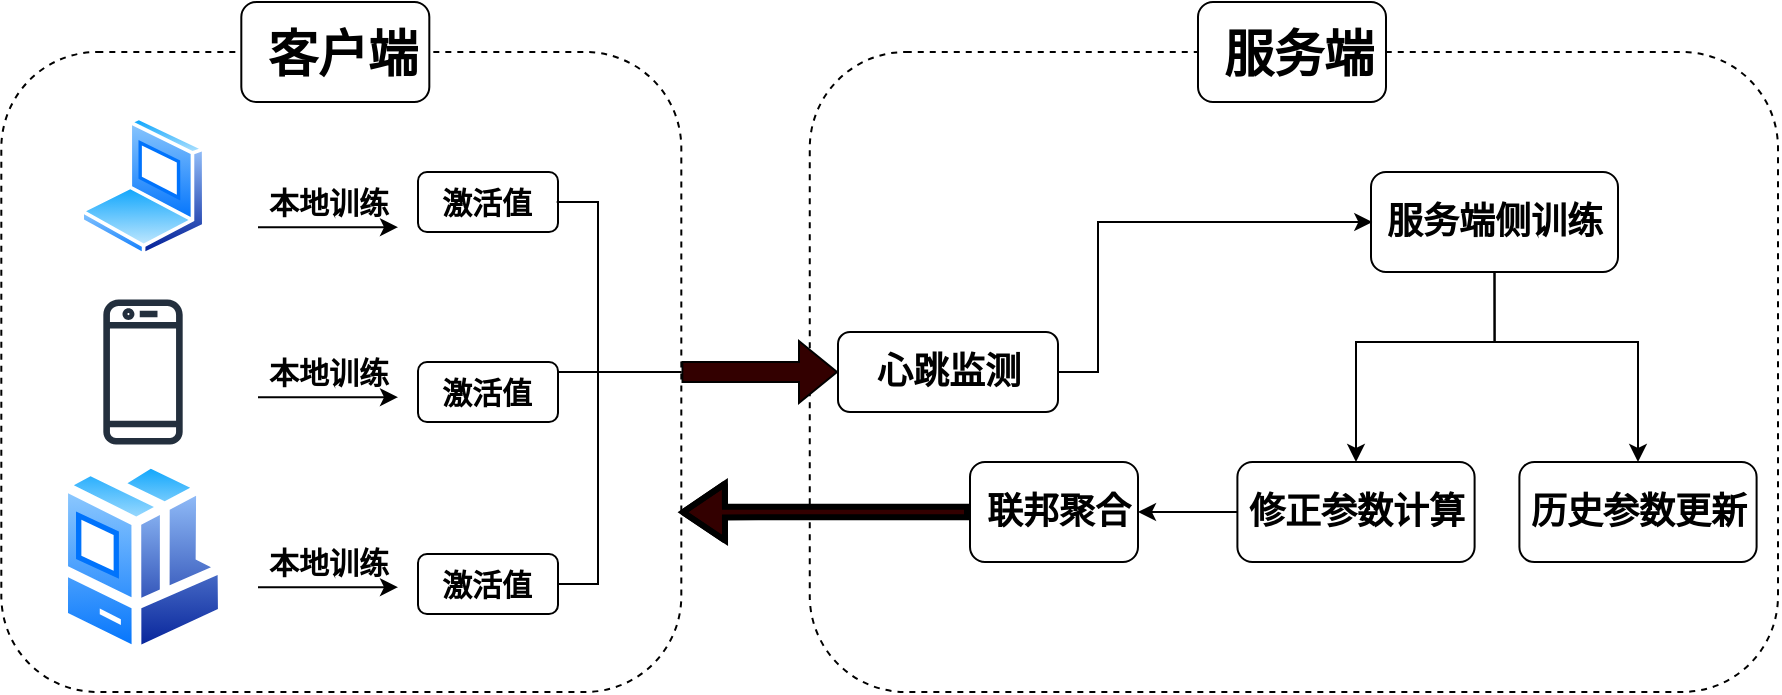 <mxfile version="27.0.3">
  <diagram name="第 1 页" id="VJqGpHK_hBU0YjldIxZ_">
    <mxGraphModel dx="1957" dy="2934" grid="1" gridSize="10" guides="1" tooltips="1" connect="1" arrows="1" fold="1" page="1" pageScale="1" pageWidth="827" pageHeight="1169" math="0" shadow="0">
      <root>
        <mxCell id="0" />
        <mxCell id="1" parent="0" />
        <mxCell id="blgkgGkyqvTxpVyRCeMW-335" value="" style="rounded=1;whiteSpace=wrap;html=1;dashed=1;" vertex="1" parent="1">
          <mxGeometry x="195.88" y="-1155" width="484.12" height="320" as="geometry" />
        </mxCell>
        <mxCell id="blgkgGkyqvTxpVyRCeMW-338" style="edgeStyle=orthogonalEdgeStyle;rounded=0;orthogonalLoop=1;jettySize=auto;html=1;exitX=1;exitY=0.5;exitDx=0;exitDy=0;entryX=0;entryY=0.5;entryDx=0;entryDy=0;shape=flexArrow;fillColor=light-dark(#330000,#330000);" edge="1" parent="1" source="blgkgGkyqvTxpVyRCeMW-333" target="blgkgGkyqvTxpVyRCeMW-287">
          <mxGeometry relative="1" as="geometry">
            <Array as="points" />
          </mxGeometry>
        </mxCell>
        <mxCell id="blgkgGkyqvTxpVyRCeMW-333" value="" style="rounded=1;whiteSpace=wrap;html=1;dashed=1;" vertex="1" parent="1">
          <mxGeometry x="-208.34" y="-1155" width="340" height="320" as="geometry" />
        </mxCell>
        <mxCell id="blgkgGkyqvTxpVyRCeMW-289" value="" style="group" vertex="1" connectable="0" parent="1">
          <mxGeometry x="170" y="-975" width="200" height="75" as="geometry" />
        </mxCell>
        <mxCell id="blgkgGkyqvTxpVyRCeMW-285" value="" style="group" vertex="1" connectable="0" parent="blgkgGkyqvTxpVyRCeMW-289">
          <mxGeometry x="100" y="25" width="100" height="50" as="geometry" />
        </mxCell>
        <mxCell id="blgkgGkyqvTxpVyRCeMW-284" value="" style="rounded=1;whiteSpace=wrap;html=1;" vertex="1" parent="blgkgGkyqvTxpVyRCeMW-285">
          <mxGeometry x="6" width="84" height="50" as="geometry" />
        </mxCell>
        <mxCell id="blgkgGkyqvTxpVyRCeMW-250" value="&lt;span style=&quot;font-size: 18px;&quot;&gt;&lt;b&gt;联邦聚合&lt;/b&gt;&lt;/span&gt;" style="text;html=1;align=center;verticalAlign=middle;resizable=0;points=[];autosize=1;strokeColor=none;fillColor=none;fontFamily=Helvetica;fontSize=11;fontColor=default;labelBackgroundColor=default;" vertex="1" parent="blgkgGkyqvTxpVyRCeMW-285">
          <mxGeometry y="5" width="100" height="40" as="geometry" />
        </mxCell>
        <mxCell id="blgkgGkyqvTxpVyRCeMW-296" value="" style="image;aspect=fixed;perimeter=ellipsePerimeter;html=1;align=center;shadow=0;dashed=0;spacingTop=3;image=img/lib/active_directory/laptop_client.svg;" vertex="1" parent="1">
          <mxGeometry x="-169" y="-1122.86" width="63" height="70" as="geometry" />
        </mxCell>
        <mxCell id="blgkgGkyqvTxpVyRCeMW-297" value="" style="sketch=0;outlineConnect=0;fontColor=#232F3E;gradientColor=none;fillColor=#232F3D;strokeColor=none;dashed=0;verticalLabelPosition=bottom;verticalAlign=top;align=center;html=1;fontSize=12;fontStyle=0;aspect=fixed;pointerEvents=1;shape=mxgraph.aws4.mobile_client;" vertex="1" parent="1">
          <mxGeometry x="-157.34" y="-1032.74" width="39.68" height="75.48" as="geometry" />
        </mxCell>
        <mxCell id="blgkgGkyqvTxpVyRCeMW-298" value="" style="image;aspect=fixed;perimeter=ellipsePerimeter;html=1;align=center;shadow=0;dashed=0;spacingTop=3;image=img/lib/active_directory/workstation_client.svg;" vertex="1" parent="1">
          <mxGeometry x="-180" y="-952.26" width="85" height="100" as="geometry" />
        </mxCell>
        <mxCell id="blgkgGkyqvTxpVyRCeMW-306" value="" style="group" vertex="1" connectable="0" parent="1">
          <mxGeometry x="210.0" y="-1015" width="110" height="40" as="geometry" />
        </mxCell>
        <mxCell id="blgkgGkyqvTxpVyRCeMW-287" value="" style="rounded=1;whiteSpace=wrap;html=1;" vertex="1" parent="blgkgGkyqvTxpVyRCeMW-306">
          <mxGeometry width="110" height="40" as="geometry" />
        </mxCell>
        <mxCell id="blgkgGkyqvTxpVyRCeMW-288" value="&lt;span style=&quot;font-size: 18px;&quot;&gt;&lt;b&gt;心跳监测&lt;/b&gt;&lt;/span&gt;" style="text;html=1;align=center;verticalAlign=middle;resizable=0;points=[];autosize=1;strokeColor=none;fillColor=none;fontFamily=Helvetica;fontSize=11;fontColor=default;labelBackgroundColor=default;" vertex="1" parent="blgkgGkyqvTxpVyRCeMW-306">
          <mxGeometry x="5.0" width="100" height="40" as="geometry" />
        </mxCell>
        <mxCell id="blgkgGkyqvTxpVyRCeMW-310" value="" style="group" vertex="1" connectable="0" parent="1">
          <mxGeometry x="-85" y="-1095" width="80" height="30" as="geometry" />
        </mxCell>
        <mxCell id="blgkgGkyqvTxpVyRCeMW-308" value="" style="endArrow=classic;html=1;rounded=0;" edge="1" parent="blgkgGkyqvTxpVyRCeMW-310">
          <mxGeometry width="50" height="50" relative="1" as="geometry">
            <mxPoint x="5" y="27.6" as="sourcePoint" />
            <mxPoint x="75" y="27.6" as="targetPoint" />
          </mxGeometry>
        </mxCell>
        <mxCell id="blgkgGkyqvTxpVyRCeMW-309" value="&lt;b&gt;&lt;font style=&quot;font-size: 15px;&quot;&gt;本地训练&lt;/font&gt;&lt;/b&gt;" style="text;html=1;align=center;verticalAlign=middle;resizable=0;points=[];autosize=1;strokeColor=none;fillColor=none;" vertex="1" parent="blgkgGkyqvTxpVyRCeMW-310">
          <mxGeometry width="80" height="30" as="geometry" />
        </mxCell>
        <mxCell id="blgkgGkyqvTxpVyRCeMW-311" value="" style="group" vertex="1" connectable="0" parent="1">
          <mxGeometry x="-85" y="-1010" width="80" height="30" as="geometry" />
        </mxCell>
        <mxCell id="blgkgGkyqvTxpVyRCeMW-312" value="" style="endArrow=classic;html=1;rounded=0;" edge="1" parent="blgkgGkyqvTxpVyRCeMW-311">
          <mxGeometry width="50" height="50" relative="1" as="geometry">
            <mxPoint x="5" y="27.6" as="sourcePoint" />
            <mxPoint x="75" y="27.6" as="targetPoint" />
          </mxGeometry>
        </mxCell>
        <mxCell id="blgkgGkyqvTxpVyRCeMW-313" value="&lt;b&gt;&lt;font style=&quot;font-size: 15px;&quot;&gt;本地训练&lt;/font&gt;&lt;/b&gt;" style="text;html=1;align=center;verticalAlign=middle;resizable=0;points=[];autosize=1;strokeColor=none;fillColor=none;" vertex="1" parent="blgkgGkyqvTxpVyRCeMW-311">
          <mxGeometry width="80" height="30" as="geometry" />
        </mxCell>
        <mxCell id="blgkgGkyqvTxpVyRCeMW-314" value="" style="group" vertex="1" connectable="0" parent="1">
          <mxGeometry x="-85" y="-915" width="80" height="30" as="geometry" />
        </mxCell>
        <mxCell id="blgkgGkyqvTxpVyRCeMW-315" value="" style="endArrow=classic;html=1;rounded=0;" edge="1" parent="blgkgGkyqvTxpVyRCeMW-314">
          <mxGeometry width="50" height="50" relative="1" as="geometry">
            <mxPoint x="5" y="27.6" as="sourcePoint" />
            <mxPoint x="75" y="27.6" as="targetPoint" />
          </mxGeometry>
        </mxCell>
        <mxCell id="blgkgGkyqvTxpVyRCeMW-316" value="&lt;b&gt;&lt;font style=&quot;font-size: 15px;&quot;&gt;本地训练&lt;/font&gt;&lt;/b&gt;" style="text;html=1;align=center;verticalAlign=middle;resizable=0;points=[];autosize=1;strokeColor=none;fillColor=none;" vertex="1" parent="blgkgGkyqvTxpVyRCeMW-314">
          <mxGeometry width="80" height="30" as="geometry" />
        </mxCell>
        <mxCell id="blgkgGkyqvTxpVyRCeMW-317" value="" style="group" vertex="1" connectable="0" parent="1">
          <mxGeometry y="-1095" width="110" height="30" as="geometry" />
        </mxCell>
        <mxCell id="blgkgGkyqvTxpVyRCeMW-323" value="" style="group" vertex="1" connectable="0" parent="blgkgGkyqvTxpVyRCeMW-317">
          <mxGeometry x="-1" width="71" height="30" as="geometry" />
        </mxCell>
        <mxCell id="blgkgGkyqvTxpVyRCeMW-318" value="" style="rounded=1;whiteSpace=wrap;html=1;" vertex="1" parent="blgkgGkyqvTxpVyRCeMW-323">
          <mxGeometry x="1" width="70" height="30" as="geometry" />
        </mxCell>
        <mxCell id="blgkgGkyqvTxpVyRCeMW-319" value="&lt;b style=&quot;&quot;&gt;&lt;font style=&quot;font-size: 15px;&quot;&gt;激活值&lt;/font&gt;&lt;/b&gt;" style="text;html=1;align=center;verticalAlign=middle;resizable=0;points=[];autosize=1;strokeColor=none;fillColor=none;fontFamily=Helvetica;fontSize=11;fontColor=default;labelBackgroundColor=default;" vertex="1" parent="blgkgGkyqvTxpVyRCeMW-323">
          <mxGeometry width="70" height="30" as="geometry" />
        </mxCell>
        <mxCell id="blgkgGkyqvTxpVyRCeMW-325" value="" style="group" vertex="1" connectable="0" parent="1">
          <mxGeometry y="-1000" width="110" height="30" as="geometry" />
        </mxCell>
        <mxCell id="blgkgGkyqvTxpVyRCeMW-326" value="" style="group" vertex="1" connectable="0" parent="blgkgGkyqvTxpVyRCeMW-325">
          <mxGeometry x="-1" width="71" height="30" as="geometry" />
        </mxCell>
        <mxCell id="blgkgGkyqvTxpVyRCeMW-327" value="" style="rounded=1;whiteSpace=wrap;html=1;" vertex="1" parent="blgkgGkyqvTxpVyRCeMW-326">
          <mxGeometry x="1" width="70" height="30" as="geometry" />
        </mxCell>
        <mxCell id="blgkgGkyqvTxpVyRCeMW-328" value="&lt;b style=&quot;&quot;&gt;&lt;font style=&quot;font-size: 15px;&quot;&gt;激活值&lt;/font&gt;&lt;/b&gt;" style="text;html=1;align=center;verticalAlign=middle;resizable=0;points=[];autosize=1;strokeColor=none;fillColor=none;fontFamily=Helvetica;fontSize=11;fontColor=default;labelBackgroundColor=default;" vertex="1" parent="blgkgGkyqvTxpVyRCeMW-326">
          <mxGeometry width="70" height="30" as="geometry" />
        </mxCell>
        <mxCell id="blgkgGkyqvTxpVyRCeMW-329" value="" style="group" vertex="1" connectable="0" parent="1">
          <mxGeometry y="-904" width="110" height="30" as="geometry" />
        </mxCell>
        <mxCell id="blgkgGkyqvTxpVyRCeMW-330" value="" style="group" vertex="1" connectable="0" parent="blgkgGkyqvTxpVyRCeMW-329">
          <mxGeometry x="-1" width="71" height="30" as="geometry" />
        </mxCell>
        <mxCell id="blgkgGkyqvTxpVyRCeMW-331" value="" style="rounded=1;whiteSpace=wrap;html=1;" vertex="1" parent="blgkgGkyqvTxpVyRCeMW-330">
          <mxGeometry x="1" width="70" height="30" as="geometry" />
        </mxCell>
        <mxCell id="blgkgGkyqvTxpVyRCeMW-332" value="&lt;b style=&quot;&quot;&gt;&lt;font style=&quot;font-size: 15px;&quot;&gt;激活值&lt;/font&gt;&lt;/b&gt;" style="text;html=1;align=center;verticalAlign=middle;resizable=0;points=[];autosize=1;strokeColor=none;fillColor=none;fontFamily=Helvetica;fontSize=11;fontColor=default;labelBackgroundColor=default;" vertex="1" parent="blgkgGkyqvTxpVyRCeMW-330">
          <mxGeometry width="70" height="30" as="geometry" />
        </mxCell>
        <mxCell id="blgkgGkyqvTxpVyRCeMW-340" value="" style="group" vertex="1" connectable="0" parent="1">
          <mxGeometry x="470" y="-1095" width="133.25" height="50" as="geometry" />
        </mxCell>
        <mxCell id="blgkgGkyqvTxpVyRCeMW-341" value="" style="rounded=1;whiteSpace=wrap;html=1;" vertex="1" parent="blgkgGkyqvTxpVyRCeMW-340">
          <mxGeometry x="6.5" width="123.5" height="50" as="geometry" />
        </mxCell>
        <mxCell id="blgkgGkyqvTxpVyRCeMW-342" value="&lt;span style=&quot;font-size: 18px;&quot;&gt;&lt;b&gt;服务端侧训练&lt;/b&gt;&lt;/span&gt;" style="text;html=1;align=center;verticalAlign=middle;resizable=0;points=[];autosize=1;strokeColor=none;fillColor=none;fontFamily=Helvetica;fontSize=11;fontColor=default;labelBackgroundColor=default;" vertex="1" parent="blgkgGkyqvTxpVyRCeMW-340">
          <mxGeometry x="3.25" y="5" width="130" height="40" as="geometry" />
        </mxCell>
        <mxCell id="blgkgGkyqvTxpVyRCeMW-356" value="" style="group" vertex="1" connectable="0" parent="1">
          <mxGeometry x="-88.34" y="-1180" width="100" height="50" as="geometry" />
        </mxCell>
        <mxCell id="blgkgGkyqvTxpVyRCeMW-355" value="" style="rounded=1;whiteSpace=wrap;html=1;" vertex="1" parent="blgkgGkyqvTxpVyRCeMW-356">
          <mxGeometry width="94" height="50" as="geometry" />
        </mxCell>
        <mxCell id="blgkgGkyqvTxpVyRCeMW-351" value="&lt;b&gt;&lt;font style=&quot;font-size: 25px;&quot;&gt;客户端&lt;/font&gt;&lt;/b&gt;" style="text;html=1;align=center;verticalAlign=middle;resizable=0;points=[];autosize=1;strokeColor=none;fillColor=none;" vertex="1" parent="blgkgGkyqvTxpVyRCeMW-356">
          <mxGeometry y="5" width="100" height="40" as="geometry" />
        </mxCell>
        <mxCell id="blgkgGkyqvTxpVyRCeMW-357" value="" style="group" vertex="1" connectable="0" parent="1">
          <mxGeometry x="390" y="-1180" width="100" height="50" as="geometry" />
        </mxCell>
        <mxCell id="blgkgGkyqvTxpVyRCeMW-358" value="" style="rounded=1;whiteSpace=wrap;html=1;" vertex="1" parent="blgkgGkyqvTxpVyRCeMW-357">
          <mxGeometry width="94" height="50" as="geometry" />
        </mxCell>
        <mxCell id="blgkgGkyqvTxpVyRCeMW-359" value="&lt;b&gt;&lt;font style=&quot;font-size: 25px;&quot;&gt;服务端&lt;/font&gt;&lt;/b&gt;" style="text;html=1;align=center;verticalAlign=middle;resizable=0;points=[];autosize=1;strokeColor=none;fillColor=none;" vertex="1" parent="blgkgGkyqvTxpVyRCeMW-357">
          <mxGeometry y="5" width="100" height="40" as="geometry" />
        </mxCell>
        <mxCell id="blgkgGkyqvTxpVyRCeMW-360" style="rounded=0;orthogonalLoop=1;jettySize=auto;html=1;entryX=1;entryY=0.5;entryDx=0;entryDy=0;exitX=1.005;exitY=0.499;exitDx=0;exitDy=0;exitPerimeter=0;edgeStyle=orthogonalEdgeStyle;endArrow=none;startFill=0;" edge="1" parent="1" source="blgkgGkyqvTxpVyRCeMW-319" target="blgkgGkyqvTxpVyRCeMW-333">
          <mxGeometry relative="1" as="geometry">
            <Array as="points">
              <mxPoint x="90" y="-1080" />
              <mxPoint x="90" y="-995" />
            </Array>
          </mxGeometry>
        </mxCell>
        <mxCell id="blgkgGkyqvTxpVyRCeMW-363" style="rounded=0;orthogonalLoop=1;jettySize=auto;html=1;entryX=1;entryY=0.5;entryDx=0;entryDy=0;exitX=1;exitY=0.5;exitDx=0;exitDy=0;edgeStyle=orthogonalEdgeStyle;endArrow=none;startFill=0;" edge="1" parent="1" source="blgkgGkyqvTxpVyRCeMW-327" target="blgkgGkyqvTxpVyRCeMW-333">
          <mxGeometry relative="1" as="geometry">
            <Array as="points">
              <mxPoint x="70" y="-995" />
            </Array>
          </mxGeometry>
        </mxCell>
        <mxCell id="blgkgGkyqvTxpVyRCeMW-362" style="rounded=0;orthogonalLoop=1;jettySize=auto;html=1;entryX=1;entryY=0.5;entryDx=0;entryDy=0;exitX=1;exitY=0.5;exitDx=0;exitDy=0;edgeStyle=orthogonalEdgeStyle;endArrow=none;startFill=0;" edge="1" parent="1" source="blgkgGkyqvTxpVyRCeMW-331" target="blgkgGkyqvTxpVyRCeMW-333">
          <mxGeometry relative="1" as="geometry">
            <mxPoint x="130" y="-990" as="targetPoint" />
            <mxPoint x="50" y="-910" as="sourcePoint" />
            <Array as="points">
              <mxPoint x="90" y="-889" />
              <mxPoint x="90" y="-995" />
            </Array>
          </mxGeometry>
        </mxCell>
        <mxCell id="blgkgGkyqvTxpVyRCeMW-364" style="edgeStyle=orthogonalEdgeStyle;rounded=0;orthogonalLoop=1;jettySize=auto;html=1;exitX=1;exitY=0.5;exitDx=0;exitDy=0;entryX=0.03;entryY=0.5;entryDx=0;entryDy=0;entryPerimeter=0;" edge="1" parent="1" source="blgkgGkyqvTxpVyRCeMW-287" target="blgkgGkyqvTxpVyRCeMW-342">
          <mxGeometry relative="1" as="geometry">
            <Array as="points">
              <mxPoint x="340" y="-995" />
              <mxPoint x="340" y="-1070" />
            </Array>
          </mxGeometry>
        </mxCell>
        <mxCell id="blgkgGkyqvTxpVyRCeMW-292" value="" style="group" vertex="1" connectable="0" parent="1">
          <mxGeometry x="404" y="-950" width="130" height="50" as="geometry" />
        </mxCell>
        <mxCell id="blgkgGkyqvTxpVyRCeMW-290" value="" style="rounded=1;whiteSpace=wrap;html=1;" vertex="1" parent="blgkgGkyqvTxpVyRCeMW-292">
          <mxGeometry x="5.7" width="118.6" height="50" as="geometry" />
        </mxCell>
        <mxCell id="blgkgGkyqvTxpVyRCeMW-291" value="&lt;span style=&quot;font-size: 18px;&quot;&gt;&lt;b&gt;修正参数计算&lt;/b&gt;&lt;/span&gt;" style="text;html=1;align=center;verticalAlign=middle;resizable=0;points=[];autosize=1;strokeColor=none;fillColor=none;fontFamily=Helvetica;fontSize=11;fontColor=default;labelBackgroundColor=default;" vertex="1" parent="blgkgGkyqvTxpVyRCeMW-292">
          <mxGeometry y="5" width="130" height="40" as="geometry" />
        </mxCell>
        <mxCell id="blgkgGkyqvTxpVyRCeMW-366" style="edgeStyle=orthogonalEdgeStyle;rounded=0;orthogonalLoop=1;jettySize=auto;html=1;entryX=0.5;entryY=0;entryDx=0;entryDy=0;exitX=0.5;exitY=1;exitDx=0;exitDy=0;" edge="1" parent="1" source="blgkgGkyqvTxpVyRCeMW-341" target="blgkgGkyqvTxpVyRCeMW-290">
          <mxGeometry relative="1" as="geometry">
            <mxPoint x="538" y="-1070" as="sourcePoint" />
            <Array as="points">
              <mxPoint x="538" y="-1010" />
              <mxPoint x="469" y="-1010" />
            </Array>
          </mxGeometry>
        </mxCell>
        <mxCell id="blgkgGkyqvTxpVyRCeMW-368" style="edgeStyle=orthogonalEdgeStyle;rounded=0;orthogonalLoop=1;jettySize=auto;html=1;exitX=0;exitY=0.5;exitDx=0;exitDy=0;entryX=1;entryY=0.5;entryDx=0;entryDy=0;" edge="1" parent="1" source="blgkgGkyqvTxpVyRCeMW-290" target="blgkgGkyqvTxpVyRCeMW-284">
          <mxGeometry relative="1" as="geometry">
            <Array as="points">
              <mxPoint x="380" y="-925" />
              <mxPoint x="380" y="-925" />
            </Array>
          </mxGeometry>
        </mxCell>
        <mxCell id="blgkgGkyqvTxpVyRCeMW-369" value="" style="group" vertex="1" connectable="0" parent="1">
          <mxGeometry x="545" y="-950" width="130" height="50" as="geometry" />
        </mxCell>
        <mxCell id="blgkgGkyqvTxpVyRCeMW-370" value="" style="rounded=1;whiteSpace=wrap;html=1;" vertex="1" parent="blgkgGkyqvTxpVyRCeMW-369">
          <mxGeometry x="5.7" width="118.6" height="50" as="geometry" />
        </mxCell>
        <mxCell id="blgkgGkyqvTxpVyRCeMW-371" value="&lt;span style=&quot;font-size: 18px;&quot;&gt;&lt;b&gt;历史参数更新&lt;/b&gt;&lt;/span&gt;" style="text;html=1;align=center;verticalAlign=middle;resizable=0;points=[];autosize=1;strokeColor=none;fillColor=none;fontFamily=Helvetica;fontSize=11;fontColor=default;labelBackgroundColor=default;" vertex="1" parent="blgkgGkyqvTxpVyRCeMW-369">
          <mxGeometry y="5" width="130" height="40" as="geometry" />
        </mxCell>
        <mxCell id="blgkgGkyqvTxpVyRCeMW-372" style="edgeStyle=orthogonalEdgeStyle;rounded=0;orthogonalLoop=1;jettySize=auto;html=1;entryX=0.5;entryY=0;entryDx=0;entryDy=0;exitX=0.5;exitY=1;exitDx=0;exitDy=0;" edge="1" parent="1" source="blgkgGkyqvTxpVyRCeMW-341" target="blgkgGkyqvTxpVyRCeMW-370">
          <mxGeometry relative="1" as="geometry">
            <mxPoint x="538" y="-1070" as="sourcePoint" />
            <Array as="points">
              <mxPoint x="538" y="-1010" />
              <mxPoint x="610" y="-1010" />
            </Array>
          </mxGeometry>
        </mxCell>
        <mxCell id="blgkgGkyqvTxpVyRCeMW-377" style="edgeStyle=orthogonalEdgeStyle;rounded=0;orthogonalLoop=1;jettySize=auto;html=1;entryX=0.998;entryY=0.719;entryDx=0;entryDy=0;entryPerimeter=0;shape=flexArrow;fillColor=light-dark(#330000,#330000);exitX=0;exitY=0.5;exitDx=0;exitDy=0;width=3.333;endSize=6;strokeWidth=3;" edge="1" parent="1" source="blgkgGkyqvTxpVyRCeMW-284" target="blgkgGkyqvTxpVyRCeMW-333">
          <mxGeometry relative="1" as="geometry">
            <Array as="points">
              <mxPoint x="170" y="-925" />
              <mxPoint x="170" y="-925" />
            </Array>
          </mxGeometry>
        </mxCell>
      </root>
    </mxGraphModel>
  </diagram>
</mxfile>
